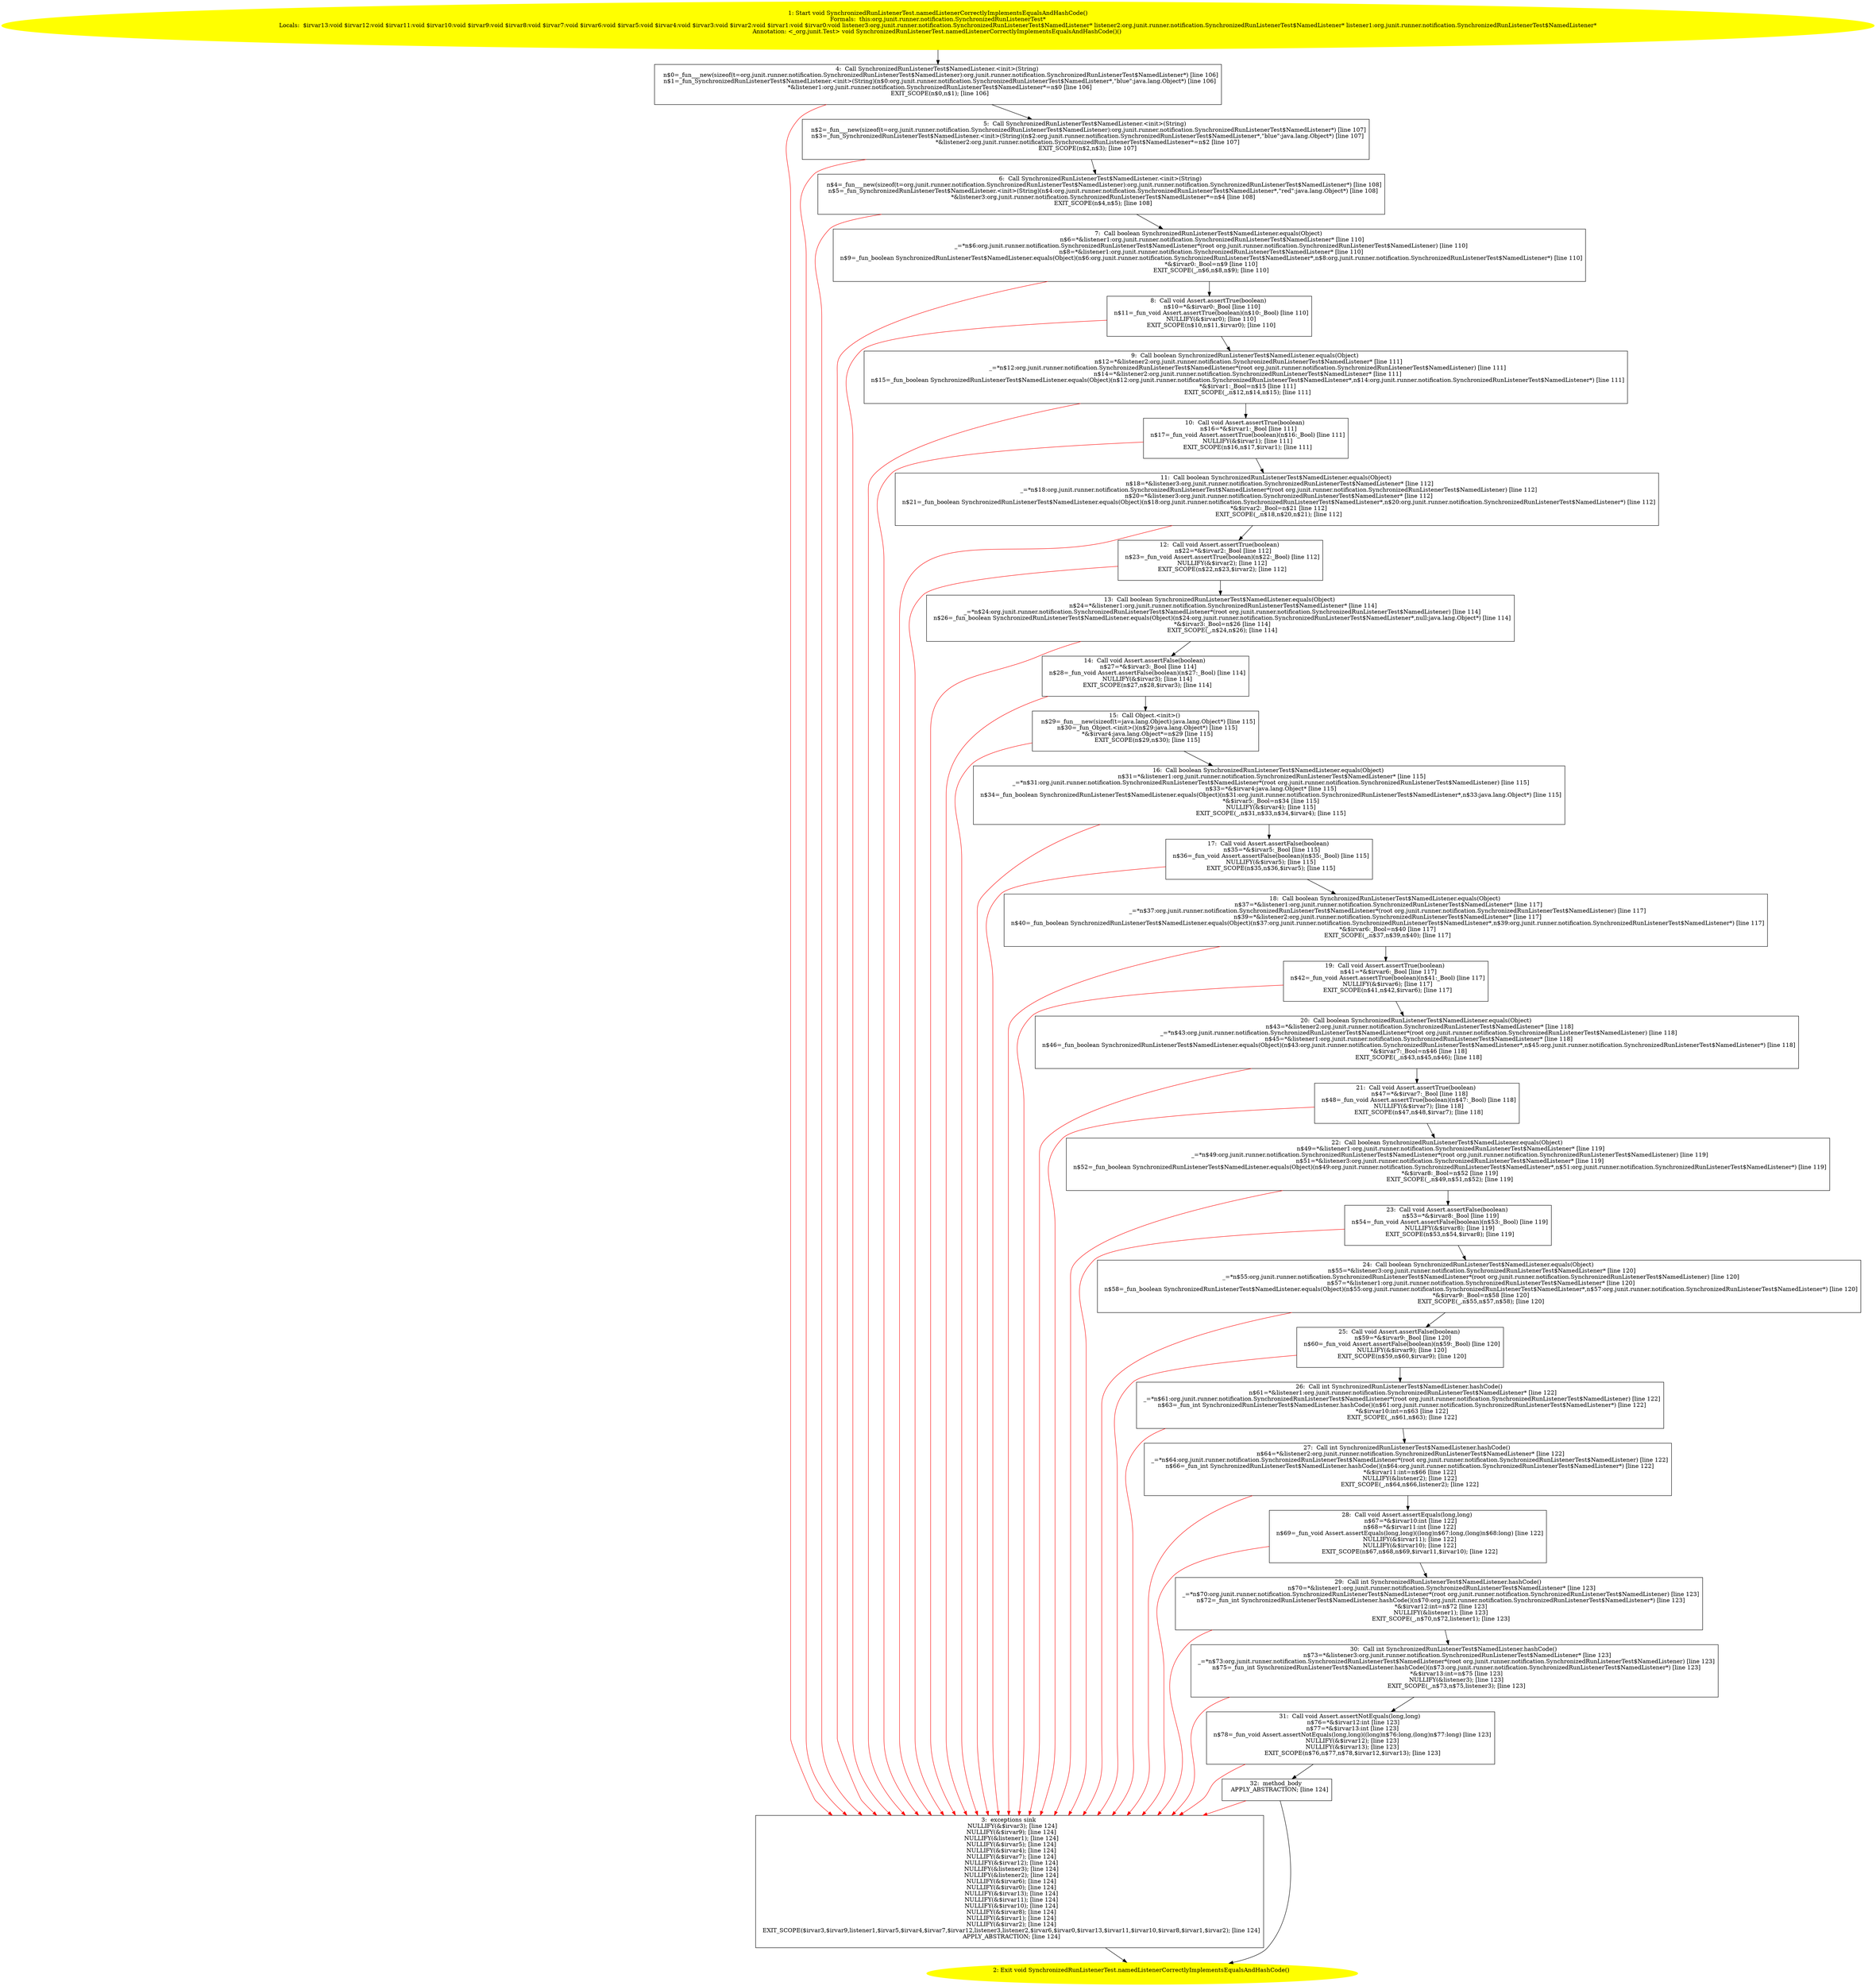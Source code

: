 /* @generated */
digraph cfg {
"org.junit.runner.notification.SynchronizedRunListenerTest.namedListenerCorrectlyImplementsEqualsAndH.4e1d506201a2927abd16179bfde2c75a_1" [label="1: Start void SynchronizedRunListenerTest.namedListenerCorrectlyImplementsEqualsAndHashCode()\nFormals:  this:org.junit.runner.notification.SynchronizedRunListenerTest*\nLocals:  $irvar13:void $irvar12:void $irvar11:void $irvar10:void $irvar9:void $irvar8:void $irvar7:void $irvar6:void $irvar5:void $irvar4:void $irvar3:void $irvar2:void $irvar1:void $irvar0:void listener3:org.junit.runner.notification.SynchronizedRunListenerTest$NamedListener* listener2:org.junit.runner.notification.SynchronizedRunListenerTest$NamedListener* listener1:org.junit.runner.notification.SynchronizedRunListenerTest$NamedListener*\nAnnotation: <_org.junit.Test> void SynchronizedRunListenerTest.namedListenerCorrectlyImplementsEqualsAndHashCode()() \n  " color=yellow style=filled]
	

	 "org.junit.runner.notification.SynchronizedRunListenerTest.namedListenerCorrectlyImplementsEqualsAndH.4e1d506201a2927abd16179bfde2c75a_1" -> "org.junit.runner.notification.SynchronizedRunListenerTest.namedListenerCorrectlyImplementsEqualsAndH.4e1d506201a2927abd16179bfde2c75a_4" ;
"org.junit.runner.notification.SynchronizedRunListenerTest.namedListenerCorrectlyImplementsEqualsAndH.4e1d506201a2927abd16179bfde2c75a_2" [label="2: Exit void SynchronizedRunListenerTest.namedListenerCorrectlyImplementsEqualsAndHashCode() \n  " color=yellow style=filled]
	

"org.junit.runner.notification.SynchronizedRunListenerTest.namedListenerCorrectlyImplementsEqualsAndH.4e1d506201a2927abd16179bfde2c75a_3" [label="3:  exceptions sink \n   NULLIFY(&$irvar3); [line 124]\n  NULLIFY(&$irvar9); [line 124]\n  NULLIFY(&listener1); [line 124]\n  NULLIFY(&$irvar5); [line 124]\n  NULLIFY(&$irvar4); [line 124]\n  NULLIFY(&$irvar7); [line 124]\n  NULLIFY(&$irvar12); [line 124]\n  NULLIFY(&listener3); [line 124]\n  NULLIFY(&listener2); [line 124]\n  NULLIFY(&$irvar6); [line 124]\n  NULLIFY(&$irvar0); [line 124]\n  NULLIFY(&$irvar13); [line 124]\n  NULLIFY(&$irvar11); [line 124]\n  NULLIFY(&$irvar10); [line 124]\n  NULLIFY(&$irvar8); [line 124]\n  NULLIFY(&$irvar1); [line 124]\n  NULLIFY(&$irvar2); [line 124]\n  EXIT_SCOPE($irvar3,$irvar9,listener1,$irvar5,$irvar4,$irvar7,$irvar12,listener3,listener2,$irvar6,$irvar0,$irvar13,$irvar11,$irvar10,$irvar8,$irvar1,$irvar2); [line 124]\n  APPLY_ABSTRACTION; [line 124]\n " shape="box"]
	

	 "org.junit.runner.notification.SynchronizedRunListenerTest.namedListenerCorrectlyImplementsEqualsAndH.4e1d506201a2927abd16179bfde2c75a_3" -> "org.junit.runner.notification.SynchronizedRunListenerTest.namedListenerCorrectlyImplementsEqualsAndH.4e1d506201a2927abd16179bfde2c75a_2" ;
"org.junit.runner.notification.SynchronizedRunListenerTest.namedListenerCorrectlyImplementsEqualsAndH.4e1d506201a2927abd16179bfde2c75a_4" [label="4:  Call SynchronizedRunListenerTest$NamedListener.<init>(String) \n   n$0=_fun___new(sizeof(t=org.junit.runner.notification.SynchronizedRunListenerTest$NamedListener):org.junit.runner.notification.SynchronizedRunListenerTest$NamedListener*) [line 106]\n  n$1=_fun_SynchronizedRunListenerTest$NamedListener.<init>(String)(n$0:org.junit.runner.notification.SynchronizedRunListenerTest$NamedListener*,\"blue\":java.lang.Object*) [line 106]\n  *&listener1:org.junit.runner.notification.SynchronizedRunListenerTest$NamedListener*=n$0 [line 106]\n  EXIT_SCOPE(n$0,n$1); [line 106]\n " shape="box"]
	

	 "org.junit.runner.notification.SynchronizedRunListenerTest.namedListenerCorrectlyImplementsEqualsAndH.4e1d506201a2927abd16179bfde2c75a_4" -> "org.junit.runner.notification.SynchronizedRunListenerTest.namedListenerCorrectlyImplementsEqualsAndH.4e1d506201a2927abd16179bfde2c75a_5" ;
	 "org.junit.runner.notification.SynchronizedRunListenerTest.namedListenerCorrectlyImplementsEqualsAndH.4e1d506201a2927abd16179bfde2c75a_4" -> "org.junit.runner.notification.SynchronizedRunListenerTest.namedListenerCorrectlyImplementsEqualsAndH.4e1d506201a2927abd16179bfde2c75a_3" [color="red" ];
"org.junit.runner.notification.SynchronizedRunListenerTest.namedListenerCorrectlyImplementsEqualsAndH.4e1d506201a2927abd16179bfde2c75a_5" [label="5:  Call SynchronizedRunListenerTest$NamedListener.<init>(String) \n   n$2=_fun___new(sizeof(t=org.junit.runner.notification.SynchronizedRunListenerTest$NamedListener):org.junit.runner.notification.SynchronizedRunListenerTest$NamedListener*) [line 107]\n  n$3=_fun_SynchronizedRunListenerTest$NamedListener.<init>(String)(n$2:org.junit.runner.notification.SynchronizedRunListenerTest$NamedListener*,\"blue\":java.lang.Object*) [line 107]\n  *&listener2:org.junit.runner.notification.SynchronizedRunListenerTest$NamedListener*=n$2 [line 107]\n  EXIT_SCOPE(n$2,n$3); [line 107]\n " shape="box"]
	

	 "org.junit.runner.notification.SynchronizedRunListenerTest.namedListenerCorrectlyImplementsEqualsAndH.4e1d506201a2927abd16179bfde2c75a_5" -> "org.junit.runner.notification.SynchronizedRunListenerTest.namedListenerCorrectlyImplementsEqualsAndH.4e1d506201a2927abd16179bfde2c75a_6" ;
	 "org.junit.runner.notification.SynchronizedRunListenerTest.namedListenerCorrectlyImplementsEqualsAndH.4e1d506201a2927abd16179bfde2c75a_5" -> "org.junit.runner.notification.SynchronizedRunListenerTest.namedListenerCorrectlyImplementsEqualsAndH.4e1d506201a2927abd16179bfde2c75a_3" [color="red" ];
"org.junit.runner.notification.SynchronizedRunListenerTest.namedListenerCorrectlyImplementsEqualsAndH.4e1d506201a2927abd16179bfde2c75a_6" [label="6:  Call SynchronizedRunListenerTest$NamedListener.<init>(String) \n   n$4=_fun___new(sizeof(t=org.junit.runner.notification.SynchronizedRunListenerTest$NamedListener):org.junit.runner.notification.SynchronizedRunListenerTest$NamedListener*) [line 108]\n  n$5=_fun_SynchronizedRunListenerTest$NamedListener.<init>(String)(n$4:org.junit.runner.notification.SynchronizedRunListenerTest$NamedListener*,\"red\":java.lang.Object*) [line 108]\n  *&listener3:org.junit.runner.notification.SynchronizedRunListenerTest$NamedListener*=n$4 [line 108]\n  EXIT_SCOPE(n$4,n$5); [line 108]\n " shape="box"]
	

	 "org.junit.runner.notification.SynchronizedRunListenerTest.namedListenerCorrectlyImplementsEqualsAndH.4e1d506201a2927abd16179bfde2c75a_6" -> "org.junit.runner.notification.SynchronizedRunListenerTest.namedListenerCorrectlyImplementsEqualsAndH.4e1d506201a2927abd16179bfde2c75a_7" ;
	 "org.junit.runner.notification.SynchronizedRunListenerTest.namedListenerCorrectlyImplementsEqualsAndH.4e1d506201a2927abd16179bfde2c75a_6" -> "org.junit.runner.notification.SynchronizedRunListenerTest.namedListenerCorrectlyImplementsEqualsAndH.4e1d506201a2927abd16179bfde2c75a_3" [color="red" ];
"org.junit.runner.notification.SynchronizedRunListenerTest.namedListenerCorrectlyImplementsEqualsAndH.4e1d506201a2927abd16179bfde2c75a_7" [label="7:  Call boolean SynchronizedRunListenerTest$NamedListener.equals(Object) \n   n$6=*&listener1:org.junit.runner.notification.SynchronizedRunListenerTest$NamedListener* [line 110]\n  _=*n$6:org.junit.runner.notification.SynchronizedRunListenerTest$NamedListener*(root org.junit.runner.notification.SynchronizedRunListenerTest$NamedListener) [line 110]\n  n$8=*&listener1:org.junit.runner.notification.SynchronizedRunListenerTest$NamedListener* [line 110]\n  n$9=_fun_boolean SynchronizedRunListenerTest$NamedListener.equals(Object)(n$6:org.junit.runner.notification.SynchronizedRunListenerTest$NamedListener*,n$8:org.junit.runner.notification.SynchronizedRunListenerTest$NamedListener*) [line 110]\n  *&$irvar0:_Bool=n$9 [line 110]\n  EXIT_SCOPE(_,n$6,n$8,n$9); [line 110]\n " shape="box"]
	

	 "org.junit.runner.notification.SynchronizedRunListenerTest.namedListenerCorrectlyImplementsEqualsAndH.4e1d506201a2927abd16179bfde2c75a_7" -> "org.junit.runner.notification.SynchronizedRunListenerTest.namedListenerCorrectlyImplementsEqualsAndH.4e1d506201a2927abd16179bfde2c75a_8" ;
	 "org.junit.runner.notification.SynchronizedRunListenerTest.namedListenerCorrectlyImplementsEqualsAndH.4e1d506201a2927abd16179bfde2c75a_7" -> "org.junit.runner.notification.SynchronizedRunListenerTest.namedListenerCorrectlyImplementsEqualsAndH.4e1d506201a2927abd16179bfde2c75a_3" [color="red" ];
"org.junit.runner.notification.SynchronizedRunListenerTest.namedListenerCorrectlyImplementsEqualsAndH.4e1d506201a2927abd16179bfde2c75a_8" [label="8:  Call void Assert.assertTrue(boolean) \n   n$10=*&$irvar0:_Bool [line 110]\n  n$11=_fun_void Assert.assertTrue(boolean)(n$10:_Bool) [line 110]\n  NULLIFY(&$irvar0); [line 110]\n  EXIT_SCOPE(n$10,n$11,$irvar0); [line 110]\n " shape="box"]
	

	 "org.junit.runner.notification.SynchronizedRunListenerTest.namedListenerCorrectlyImplementsEqualsAndH.4e1d506201a2927abd16179bfde2c75a_8" -> "org.junit.runner.notification.SynchronizedRunListenerTest.namedListenerCorrectlyImplementsEqualsAndH.4e1d506201a2927abd16179bfde2c75a_9" ;
	 "org.junit.runner.notification.SynchronizedRunListenerTest.namedListenerCorrectlyImplementsEqualsAndH.4e1d506201a2927abd16179bfde2c75a_8" -> "org.junit.runner.notification.SynchronizedRunListenerTest.namedListenerCorrectlyImplementsEqualsAndH.4e1d506201a2927abd16179bfde2c75a_3" [color="red" ];
"org.junit.runner.notification.SynchronizedRunListenerTest.namedListenerCorrectlyImplementsEqualsAndH.4e1d506201a2927abd16179bfde2c75a_9" [label="9:  Call boolean SynchronizedRunListenerTest$NamedListener.equals(Object) \n   n$12=*&listener2:org.junit.runner.notification.SynchronizedRunListenerTest$NamedListener* [line 111]\n  _=*n$12:org.junit.runner.notification.SynchronizedRunListenerTest$NamedListener*(root org.junit.runner.notification.SynchronizedRunListenerTest$NamedListener) [line 111]\n  n$14=*&listener2:org.junit.runner.notification.SynchronizedRunListenerTest$NamedListener* [line 111]\n  n$15=_fun_boolean SynchronizedRunListenerTest$NamedListener.equals(Object)(n$12:org.junit.runner.notification.SynchronizedRunListenerTest$NamedListener*,n$14:org.junit.runner.notification.SynchronizedRunListenerTest$NamedListener*) [line 111]\n  *&$irvar1:_Bool=n$15 [line 111]\n  EXIT_SCOPE(_,n$12,n$14,n$15); [line 111]\n " shape="box"]
	

	 "org.junit.runner.notification.SynchronizedRunListenerTest.namedListenerCorrectlyImplementsEqualsAndH.4e1d506201a2927abd16179bfde2c75a_9" -> "org.junit.runner.notification.SynchronizedRunListenerTest.namedListenerCorrectlyImplementsEqualsAndH.4e1d506201a2927abd16179bfde2c75a_10" ;
	 "org.junit.runner.notification.SynchronizedRunListenerTest.namedListenerCorrectlyImplementsEqualsAndH.4e1d506201a2927abd16179bfde2c75a_9" -> "org.junit.runner.notification.SynchronizedRunListenerTest.namedListenerCorrectlyImplementsEqualsAndH.4e1d506201a2927abd16179bfde2c75a_3" [color="red" ];
"org.junit.runner.notification.SynchronizedRunListenerTest.namedListenerCorrectlyImplementsEqualsAndH.4e1d506201a2927abd16179bfde2c75a_10" [label="10:  Call void Assert.assertTrue(boolean) \n   n$16=*&$irvar1:_Bool [line 111]\n  n$17=_fun_void Assert.assertTrue(boolean)(n$16:_Bool) [line 111]\n  NULLIFY(&$irvar1); [line 111]\n  EXIT_SCOPE(n$16,n$17,$irvar1); [line 111]\n " shape="box"]
	

	 "org.junit.runner.notification.SynchronizedRunListenerTest.namedListenerCorrectlyImplementsEqualsAndH.4e1d506201a2927abd16179bfde2c75a_10" -> "org.junit.runner.notification.SynchronizedRunListenerTest.namedListenerCorrectlyImplementsEqualsAndH.4e1d506201a2927abd16179bfde2c75a_11" ;
	 "org.junit.runner.notification.SynchronizedRunListenerTest.namedListenerCorrectlyImplementsEqualsAndH.4e1d506201a2927abd16179bfde2c75a_10" -> "org.junit.runner.notification.SynchronizedRunListenerTest.namedListenerCorrectlyImplementsEqualsAndH.4e1d506201a2927abd16179bfde2c75a_3" [color="red" ];
"org.junit.runner.notification.SynchronizedRunListenerTest.namedListenerCorrectlyImplementsEqualsAndH.4e1d506201a2927abd16179bfde2c75a_11" [label="11:  Call boolean SynchronizedRunListenerTest$NamedListener.equals(Object) \n   n$18=*&listener3:org.junit.runner.notification.SynchronizedRunListenerTest$NamedListener* [line 112]\n  _=*n$18:org.junit.runner.notification.SynchronizedRunListenerTest$NamedListener*(root org.junit.runner.notification.SynchronizedRunListenerTest$NamedListener) [line 112]\n  n$20=*&listener3:org.junit.runner.notification.SynchronizedRunListenerTest$NamedListener* [line 112]\n  n$21=_fun_boolean SynchronizedRunListenerTest$NamedListener.equals(Object)(n$18:org.junit.runner.notification.SynchronizedRunListenerTest$NamedListener*,n$20:org.junit.runner.notification.SynchronizedRunListenerTest$NamedListener*) [line 112]\n  *&$irvar2:_Bool=n$21 [line 112]\n  EXIT_SCOPE(_,n$18,n$20,n$21); [line 112]\n " shape="box"]
	

	 "org.junit.runner.notification.SynchronizedRunListenerTest.namedListenerCorrectlyImplementsEqualsAndH.4e1d506201a2927abd16179bfde2c75a_11" -> "org.junit.runner.notification.SynchronizedRunListenerTest.namedListenerCorrectlyImplementsEqualsAndH.4e1d506201a2927abd16179bfde2c75a_12" ;
	 "org.junit.runner.notification.SynchronizedRunListenerTest.namedListenerCorrectlyImplementsEqualsAndH.4e1d506201a2927abd16179bfde2c75a_11" -> "org.junit.runner.notification.SynchronizedRunListenerTest.namedListenerCorrectlyImplementsEqualsAndH.4e1d506201a2927abd16179bfde2c75a_3" [color="red" ];
"org.junit.runner.notification.SynchronizedRunListenerTest.namedListenerCorrectlyImplementsEqualsAndH.4e1d506201a2927abd16179bfde2c75a_12" [label="12:  Call void Assert.assertTrue(boolean) \n   n$22=*&$irvar2:_Bool [line 112]\n  n$23=_fun_void Assert.assertTrue(boolean)(n$22:_Bool) [line 112]\n  NULLIFY(&$irvar2); [line 112]\n  EXIT_SCOPE(n$22,n$23,$irvar2); [line 112]\n " shape="box"]
	

	 "org.junit.runner.notification.SynchronizedRunListenerTest.namedListenerCorrectlyImplementsEqualsAndH.4e1d506201a2927abd16179bfde2c75a_12" -> "org.junit.runner.notification.SynchronizedRunListenerTest.namedListenerCorrectlyImplementsEqualsAndH.4e1d506201a2927abd16179bfde2c75a_13" ;
	 "org.junit.runner.notification.SynchronizedRunListenerTest.namedListenerCorrectlyImplementsEqualsAndH.4e1d506201a2927abd16179bfde2c75a_12" -> "org.junit.runner.notification.SynchronizedRunListenerTest.namedListenerCorrectlyImplementsEqualsAndH.4e1d506201a2927abd16179bfde2c75a_3" [color="red" ];
"org.junit.runner.notification.SynchronizedRunListenerTest.namedListenerCorrectlyImplementsEqualsAndH.4e1d506201a2927abd16179bfde2c75a_13" [label="13:  Call boolean SynchronizedRunListenerTest$NamedListener.equals(Object) \n   n$24=*&listener1:org.junit.runner.notification.SynchronizedRunListenerTest$NamedListener* [line 114]\n  _=*n$24:org.junit.runner.notification.SynchronizedRunListenerTest$NamedListener*(root org.junit.runner.notification.SynchronizedRunListenerTest$NamedListener) [line 114]\n  n$26=_fun_boolean SynchronizedRunListenerTest$NamedListener.equals(Object)(n$24:org.junit.runner.notification.SynchronizedRunListenerTest$NamedListener*,null:java.lang.Object*) [line 114]\n  *&$irvar3:_Bool=n$26 [line 114]\n  EXIT_SCOPE(_,n$24,n$26); [line 114]\n " shape="box"]
	

	 "org.junit.runner.notification.SynchronizedRunListenerTest.namedListenerCorrectlyImplementsEqualsAndH.4e1d506201a2927abd16179bfde2c75a_13" -> "org.junit.runner.notification.SynchronizedRunListenerTest.namedListenerCorrectlyImplementsEqualsAndH.4e1d506201a2927abd16179bfde2c75a_14" ;
	 "org.junit.runner.notification.SynchronizedRunListenerTest.namedListenerCorrectlyImplementsEqualsAndH.4e1d506201a2927abd16179bfde2c75a_13" -> "org.junit.runner.notification.SynchronizedRunListenerTest.namedListenerCorrectlyImplementsEqualsAndH.4e1d506201a2927abd16179bfde2c75a_3" [color="red" ];
"org.junit.runner.notification.SynchronizedRunListenerTest.namedListenerCorrectlyImplementsEqualsAndH.4e1d506201a2927abd16179bfde2c75a_14" [label="14:  Call void Assert.assertFalse(boolean) \n   n$27=*&$irvar3:_Bool [line 114]\n  n$28=_fun_void Assert.assertFalse(boolean)(n$27:_Bool) [line 114]\n  NULLIFY(&$irvar3); [line 114]\n  EXIT_SCOPE(n$27,n$28,$irvar3); [line 114]\n " shape="box"]
	

	 "org.junit.runner.notification.SynchronizedRunListenerTest.namedListenerCorrectlyImplementsEqualsAndH.4e1d506201a2927abd16179bfde2c75a_14" -> "org.junit.runner.notification.SynchronizedRunListenerTest.namedListenerCorrectlyImplementsEqualsAndH.4e1d506201a2927abd16179bfde2c75a_15" ;
	 "org.junit.runner.notification.SynchronizedRunListenerTest.namedListenerCorrectlyImplementsEqualsAndH.4e1d506201a2927abd16179bfde2c75a_14" -> "org.junit.runner.notification.SynchronizedRunListenerTest.namedListenerCorrectlyImplementsEqualsAndH.4e1d506201a2927abd16179bfde2c75a_3" [color="red" ];
"org.junit.runner.notification.SynchronizedRunListenerTest.namedListenerCorrectlyImplementsEqualsAndH.4e1d506201a2927abd16179bfde2c75a_15" [label="15:  Call Object.<init>() \n   n$29=_fun___new(sizeof(t=java.lang.Object):java.lang.Object*) [line 115]\n  n$30=_fun_Object.<init>()(n$29:java.lang.Object*) [line 115]\n  *&$irvar4:java.lang.Object*=n$29 [line 115]\n  EXIT_SCOPE(n$29,n$30); [line 115]\n " shape="box"]
	

	 "org.junit.runner.notification.SynchronizedRunListenerTest.namedListenerCorrectlyImplementsEqualsAndH.4e1d506201a2927abd16179bfde2c75a_15" -> "org.junit.runner.notification.SynchronizedRunListenerTest.namedListenerCorrectlyImplementsEqualsAndH.4e1d506201a2927abd16179bfde2c75a_16" ;
	 "org.junit.runner.notification.SynchronizedRunListenerTest.namedListenerCorrectlyImplementsEqualsAndH.4e1d506201a2927abd16179bfde2c75a_15" -> "org.junit.runner.notification.SynchronizedRunListenerTest.namedListenerCorrectlyImplementsEqualsAndH.4e1d506201a2927abd16179bfde2c75a_3" [color="red" ];
"org.junit.runner.notification.SynchronizedRunListenerTest.namedListenerCorrectlyImplementsEqualsAndH.4e1d506201a2927abd16179bfde2c75a_16" [label="16:  Call boolean SynchronizedRunListenerTest$NamedListener.equals(Object) \n   n$31=*&listener1:org.junit.runner.notification.SynchronizedRunListenerTest$NamedListener* [line 115]\n  _=*n$31:org.junit.runner.notification.SynchronizedRunListenerTest$NamedListener*(root org.junit.runner.notification.SynchronizedRunListenerTest$NamedListener) [line 115]\n  n$33=*&$irvar4:java.lang.Object* [line 115]\n  n$34=_fun_boolean SynchronizedRunListenerTest$NamedListener.equals(Object)(n$31:org.junit.runner.notification.SynchronizedRunListenerTest$NamedListener*,n$33:java.lang.Object*) [line 115]\n  *&$irvar5:_Bool=n$34 [line 115]\n  NULLIFY(&$irvar4); [line 115]\n  EXIT_SCOPE(_,n$31,n$33,n$34,$irvar4); [line 115]\n " shape="box"]
	

	 "org.junit.runner.notification.SynchronizedRunListenerTest.namedListenerCorrectlyImplementsEqualsAndH.4e1d506201a2927abd16179bfde2c75a_16" -> "org.junit.runner.notification.SynchronizedRunListenerTest.namedListenerCorrectlyImplementsEqualsAndH.4e1d506201a2927abd16179bfde2c75a_17" ;
	 "org.junit.runner.notification.SynchronizedRunListenerTest.namedListenerCorrectlyImplementsEqualsAndH.4e1d506201a2927abd16179bfde2c75a_16" -> "org.junit.runner.notification.SynchronizedRunListenerTest.namedListenerCorrectlyImplementsEqualsAndH.4e1d506201a2927abd16179bfde2c75a_3" [color="red" ];
"org.junit.runner.notification.SynchronizedRunListenerTest.namedListenerCorrectlyImplementsEqualsAndH.4e1d506201a2927abd16179bfde2c75a_17" [label="17:  Call void Assert.assertFalse(boolean) \n   n$35=*&$irvar5:_Bool [line 115]\n  n$36=_fun_void Assert.assertFalse(boolean)(n$35:_Bool) [line 115]\n  NULLIFY(&$irvar5); [line 115]\n  EXIT_SCOPE(n$35,n$36,$irvar5); [line 115]\n " shape="box"]
	

	 "org.junit.runner.notification.SynchronizedRunListenerTest.namedListenerCorrectlyImplementsEqualsAndH.4e1d506201a2927abd16179bfde2c75a_17" -> "org.junit.runner.notification.SynchronizedRunListenerTest.namedListenerCorrectlyImplementsEqualsAndH.4e1d506201a2927abd16179bfde2c75a_18" ;
	 "org.junit.runner.notification.SynchronizedRunListenerTest.namedListenerCorrectlyImplementsEqualsAndH.4e1d506201a2927abd16179bfde2c75a_17" -> "org.junit.runner.notification.SynchronizedRunListenerTest.namedListenerCorrectlyImplementsEqualsAndH.4e1d506201a2927abd16179bfde2c75a_3" [color="red" ];
"org.junit.runner.notification.SynchronizedRunListenerTest.namedListenerCorrectlyImplementsEqualsAndH.4e1d506201a2927abd16179bfde2c75a_18" [label="18:  Call boolean SynchronizedRunListenerTest$NamedListener.equals(Object) \n   n$37=*&listener1:org.junit.runner.notification.SynchronizedRunListenerTest$NamedListener* [line 117]\n  _=*n$37:org.junit.runner.notification.SynchronizedRunListenerTest$NamedListener*(root org.junit.runner.notification.SynchronizedRunListenerTest$NamedListener) [line 117]\n  n$39=*&listener2:org.junit.runner.notification.SynchronizedRunListenerTest$NamedListener* [line 117]\n  n$40=_fun_boolean SynchronizedRunListenerTest$NamedListener.equals(Object)(n$37:org.junit.runner.notification.SynchronizedRunListenerTest$NamedListener*,n$39:org.junit.runner.notification.SynchronizedRunListenerTest$NamedListener*) [line 117]\n  *&$irvar6:_Bool=n$40 [line 117]\n  EXIT_SCOPE(_,n$37,n$39,n$40); [line 117]\n " shape="box"]
	

	 "org.junit.runner.notification.SynchronizedRunListenerTest.namedListenerCorrectlyImplementsEqualsAndH.4e1d506201a2927abd16179bfde2c75a_18" -> "org.junit.runner.notification.SynchronizedRunListenerTest.namedListenerCorrectlyImplementsEqualsAndH.4e1d506201a2927abd16179bfde2c75a_19" ;
	 "org.junit.runner.notification.SynchronizedRunListenerTest.namedListenerCorrectlyImplementsEqualsAndH.4e1d506201a2927abd16179bfde2c75a_18" -> "org.junit.runner.notification.SynchronizedRunListenerTest.namedListenerCorrectlyImplementsEqualsAndH.4e1d506201a2927abd16179bfde2c75a_3" [color="red" ];
"org.junit.runner.notification.SynchronizedRunListenerTest.namedListenerCorrectlyImplementsEqualsAndH.4e1d506201a2927abd16179bfde2c75a_19" [label="19:  Call void Assert.assertTrue(boolean) \n   n$41=*&$irvar6:_Bool [line 117]\n  n$42=_fun_void Assert.assertTrue(boolean)(n$41:_Bool) [line 117]\n  NULLIFY(&$irvar6); [line 117]\n  EXIT_SCOPE(n$41,n$42,$irvar6); [line 117]\n " shape="box"]
	

	 "org.junit.runner.notification.SynchronizedRunListenerTest.namedListenerCorrectlyImplementsEqualsAndH.4e1d506201a2927abd16179bfde2c75a_19" -> "org.junit.runner.notification.SynchronizedRunListenerTest.namedListenerCorrectlyImplementsEqualsAndH.4e1d506201a2927abd16179bfde2c75a_20" ;
	 "org.junit.runner.notification.SynchronizedRunListenerTest.namedListenerCorrectlyImplementsEqualsAndH.4e1d506201a2927abd16179bfde2c75a_19" -> "org.junit.runner.notification.SynchronizedRunListenerTest.namedListenerCorrectlyImplementsEqualsAndH.4e1d506201a2927abd16179bfde2c75a_3" [color="red" ];
"org.junit.runner.notification.SynchronizedRunListenerTest.namedListenerCorrectlyImplementsEqualsAndH.4e1d506201a2927abd16179bfde2c75a_20" [label="20:  Call boolean SynchronizedRunListenerTest$NamedListener.equals(Object) \n   n$43=*&listener2:org.junit.runner.notification.SynchronizedRunListenerTest$NamedListener* [line 118]\n  _=*n$43:org.junit.runner.notification.SynchronizedRunListenerTest$NamedListener*(root org.junit.runner.notification.SynchronizedRunListenerTest$NamedListener) [line 118]\n  n$45=*&listener1:org.junit.runner.notification.SynchronizedRunListenerTest$NamedListener* [line 118]\n  n$46=_fun_boolean SynchronizedRunListenerTest$NamedListener.equals(Object)(n$43:org.junit.runner.notification.SynchronizedRunListenerTest$NamedListener*,n$45:org.junit.runner.notification.SynchronizedRunListenerTest$NamedListener*) [line 118]\n  *&$irvar7:_Bool=n$46 [line 118]\n  EXIT_SCOPE(_,n$43,n$45,n$46); [line 118]\n " shape="box"]
	

	 "org.junit.runner.notification.SynchronizedRunListenerTest.namedListenerCorrectlyImplementsEqualsAndH.4e1d506201a2927abd16179bfde2c75a_20" -> "org.junit.runner.notification.SynchronizedRunListenerTest.namedListenerCorrectlyImplementsEqualsAndH.4e1d506201a2927abd16179bfde2c75a_21" ;
	 "org.junit.runner.notification.SynchronizedRunListenerTest.namedListenerCorrectlyImplementsEqualsAndH.4e1d506201a2927abd16179bfde2c75a_20" -> "org.junit.runner.notification.SynchronizedRunListenerTest.namedListenerCorrectlyImplementsEqualsAndH.4e1d506201a2927abd16179bfde2c75a_3" [color="red" ];
"org.junit.runner.notification.SynchronizedRunListenerTest.namedListenerCorrectlyImplementsEqualsAndH.4e1d506201a2927abd16179bfde2c75a_21" [label="21:  Call void Assert.assertTrue(boolean) \n   n$47=*&$irvar7:_Bool [line 118]\n  n$48=_fun_void Assert.assertTrue(boolean)(n$47:_Bool) [line 118]\n  NULLIFY(&$irvar7); [line 118]\n  EXIT_SCOPE(n$47,n$48,$irvar7); [line 118]\n " shape="box"]
	

	 "org.junit.runner.notification.SynchronizedRunListenerTest.namedListenerCorrectlyImplementsEqualsAndH.4e1d506201a2927abd16179bfde2c75a_21" -> "org.junit.runner.notification.SynchronizedRunListenerTest.namedListenerCorrectlyImplementsEqualsAndH.4e1d506201a2927abd16179bfde2c75a_22" ;
	 "org.junit.runner.notification.SynchronizedRunListenerTest.namedListenerCorrectlyImplementsEqualsAndH.4e1d506201a2927abd16179bfde2c75a_21" -> "org.junit.runner.notification.SynchronizedRunListenerTest.namedListenerCorrectlyImplementsEqualsAndH.4e1d506201a2927abd16179bfde2c75a_3" [color="red" ];
"org.junit.runner.notification.SynchronizedRunListenerTest.namedListenerCorrectlyImplementsEqualsAndH.4e1d506201a2927abd16179bfde2c75a_22" [label="22:  Call boolean SynchronizedRunListenerTest$NamedListener.equals(Object) \n   n$49=*&listener1:org.junit.runner.notification.SynchronizedRunListenerTest$NamedListener* [line 119]\n  _=*n$49:org.junit.runner.notification.SynchronizedRunListenerTest$NamedListener*(root org.junit.runner.notification.SynchronizedRunListenerTest$NamedListener) [line 119]\n  n$51=*&listener3:org.junit.runner.notification.SynchronizedRunListenerTest$NamedListener* [line 119]\n  n$52=_fun_boolean SynchronizedRunListenerTest$NamedListener.equals(Object)(n$49:org.junit.runner.notification.SynchronizedRunListenerTest$NamedListener*,n$51:org.junit.runner.notification.SynchronizedRunListenerTest$NamedListener*) [line 119]\n  *&$irvar8:_Bool=n$52 [line 119]\n  EXIT_SCOPE(_,n$49,n$51,n$52); [line 119]\n " shape="box"]
	

	 "org.junit.runner.notification.SynchronizedRunListenerTest.namedListenerCorrectlyImplementsEqualsAndH.4e1d506201a2927abd16179bfde2c75a_22" -> "org.junit.runner.notification.SynchronizedRunListenerTest.namedListenerCorrectlyImplementsEqualsAndH.4e1d506201a2927abd16179bfde2c75a_23" ;
	 "org.junit.runner.notification.SynchronizedRunListenerTest.namedListenerCorrectlyImplementsEqualsAndH.4e1d506201a2927abd16179bfde2c75a_22" -> "org.junit.runner.notification.SynchronizedRunListenerTest.namedListenerCorrectlyImplementsEqualsAndH.4e1d506201a2927abd16179bfde2c75a_3" [color="red" ];
"org.junit.runner.notification.SynchronizedRunListenerTest.namedListenerCorrectlyImplementsEqualsAndH.4e1d506201a2927abd16179bfde2c75a_23" [label="23:  Call void Assert.assertFalse(boolean) \n   n$53=*&$irvar8:_Bool [line 119]\n  n$54=_fun_void Assert.assertFalse(boolean)(n$53:_Bool) [line 119]\n  NULLIFY(&$irvar8); [line 119]\n  EXIT_SCOPE(n$53,n$54,$irvar8); [line 119]\n " shape="box"]
	

	 "org.junit.runner.notification.SynchronizedRunListenerTest.namedListenerCorrectlyImplementsEqualsAndH.4e1d506201a2927abd16179bfde2c75a_23" -> "org.junit.runner.notification.SynchronizedRunListenerTest.namedListenerCorrectlyImplementsEqualsAndH.4e1d506201a2927abd16179bfde2c75a_24" ;
	 "org.junit.runner.notification.SynchronizedRunListenerTest.namedListenerCorrectlyImplementsEqualsAndH.4e1d506201a2927abd16179bfde2c75a_23" -> "org.junit.runner.notification.SynchronizedRunListenerTest.namedListenerCorrectlyImplementsEqualsAndH.4e1d506201a2927abd16179bfde2c75a_3" [color="red" ];
"org.junit.runner.notification.SynchronizedRunListenerTest.namedListenerCorrectlyImplementsEqualsAndH.4e1d506201a2927abd16179bfde2c75a_24" [label="24:  Call boolean SynchronizedRunListenerTest$NamedListener.equals(Object) \n   n$55=*&listener3:org.junit.runner.notification.SynchronizedRunListenerTest$NamedListener* [line 120]\n  _=*n$55:org.junit.runner.notification.SynchronizedRunListenerTest$NamedListener*(root org.junit.runner.notification.SynchronizedRunListenerTest$NamedListener) [line 120]\n  n$57=*&listener1:org.junit.runner.notification.SynchronizedRunListenerTest$NamedListener* [line 120]\n  n$58=_fun_boolean SynchronizedRunListenerTest$NamedListener.equals(Object)(n$55:org.junit.runner.notification.SynchronizedRunListenerTest$NamedListener*,n$57:org.junit.runner.notification.SynchronizedRunListenerTest$NamedListener*) [line 120]\n  *&$irvar9:_Bool=n$58 [line 120]\n  EXIT_SCOPE(_,n$55,n$57,n$58); [line 120]\n " shape="box"]
	

	 "org.junit.runner.notification.SynchronizedRunListenerTest.namedListenerCorrectlyImplementsEqualsAndH.4e1d506201a2927abd16179bfde2c75a_24" -> "org.junit.runner.notification.SynchronizedRunListenerTest.namedListenerCorrectlyImplementsEqualsAndH.4e1d506201a2927abd16179bfde2c75a_25" ;
	 "org.junit.runner.notification.SynchronizedRunListenerTest.namedListenerCorrectlyImplementsEqualsAndH.4e1d506201a2927abd16179bfde2c75a_24" -> "org.junit.runner.notification.SynchronizedRunListenerTest.namedListenerCorrectlyImplementsEqualsAndH.4e1d506201a2927abd16179bfde2c75a_3" [color="red" ];
"org.junit.runner.notification.SynchronizedRunListenerTest.namedListenerCorrectlyImplementsEqualsAndH.4e1d506201a2927abd16179bfde2c75a_25" [label="25:  Call void Assert.assertFalse(boolean) \n   n$59=*&$irvar9:_Bool [line 120]\n  n$60=_fun_void Assert.assertFalse(boolean)(n$59:_Bool) [line 120]\n  NULLIFY(&$irvar9); [line 120]\n  EXIT_SCOPE(n$59,n$60,$irvar9); [line 120]\n " shape="box"]
	

	 "org.junit.runner.notification.SynchronizedRunListenerTest.namedListenerCorrectlyImplementsEqualsAndH.4e1d506201a2927abd16179bfde2c75a_25" -> "org.junit.runner.notification.SynchronizedRunListenerTest.namedListenerCorrectlyImplementsEqualsAndH.4e1d506201a2927abd16179bfde2c75a_26" ;
	 "org.junit.runner.notification.SynchronizedRunListenerTest.namedListenerCorrectlyImplementsEqualsAndH.4e1d506201a2927abd16179bfde2c75a_25" -> "org.junit.runner.notification.SynchronizedRunListenerTest.namedListenerCorrectlyImplementsEqualsAndH.4e1d506201a2927abd16179bfde2c75a_3" [color="red" ];
"org.junit.runner.notification.SynchronizedRunListenerTest.namedListenerCorrectlyImplementsEqualsAndH.4e1d506201a2927abd16179bfde2c75a_26" [label="26:  Call int SynchronizedRunListenerTest$NamedListener.hashCode() \n   n$61=*&listener1:org.junit.runner.notification.SynchronizedRunListenerTest$NamedListener* [line 122]\n  _=*n$61:org.junit.runner.notification.SynchronizedRunListenerTest$NamedListener*(root org.junit.runner.notification.SynchronizedRunListenerTest$NamedListener) [line 122]\n  n$63=_fun_int SynchronizedRunListenerTest$NamedListener.hashCode()(n$61:org.junit.runner.notification.SynchronizedRunListenerTest$NamedListener*) [line 122]\n  *&$irvar10:int=n$63 [line 122]\n  EXIT_SCOPE(_,n$61,n$63); [line 122]\n " shape="box"]
	

	 "org.junit.runner.notification.SynchronizedRunListenerTest.namedListenerCorrectlyImplementsEqualsAndH.4e1d506201a2927abd16179bfde2c75a_26" -> "org.junit.runner.notification.SynchronizedRunListenerTest.namedListenerCorrectlyImplementsEqualsAndH.4e1d506201a2927abd16179bfde2c75a_27" ;
	 "org.junit.runner.notification.SynchronizedRunListenerTest.namedListenerCorrectlyImplementsEqualsAndH.4e1d506201a2927abd16179bfde2c75a_26" -> "org.junit.runner.notification.SynchronizedRunListenerTest.namedListenerCorrectlyImplementsEqualsAndH.4e1d506201a2927abd16179bfde2c75a_3" [color="red" ];
"org.junit.runner.notification.SynchronizedRunListenerTest.namedListenerCorrectlyImplementsEqualsAndH.4e1d506201a2927abd16179bfde2c75a_27" [label="27:  Call int SynchronizedRunListenerTest$NamedListener.hashCode() \n   n$64=*&listener2:org.junit.runner.notification.SynchronizedRunListenerTest$NamedListener* [line 122]\n  _=*n$64:org.junit.runner.notification.SynchronizedRunListenerTest$NamedListener*(root org.junit.runner.notification.SynchronizedRunListenerTest$NamedListener) [line 122]\n  n$66=_fun_int SynchronizedRunListenerTest$NamedListener.hashCode()(n$64:org.junit.runner.notification.SynchronizedRunListenerTest$NamedListener*) [line 122]\n  *&$irvar11:int=n$66 [line 122]\n  NULLIFY(&listener2); [line 122]\n  EXIT_SCOPE(_,n$64,n$66,listener2); [line 122]\n " shape="box"]
	

	 "org.junit.runner.notification.SynchronizedRunListenerTest.namedListenerCorrectlyImplementsEqualsAndH.4e1d506201a2927abd16179bfde2c75a_27" -> "org.junit.runner.notification.SynchronizedRunListenerTest.namedListenerCorrectlyImplementsEqualsAndH.4e1d506201a2927abd16179bfde2c75a_28" ;
	 "org.junit.runner.notification.SynchronizedRunListenerTest.namedListenerCorrectlyImplementsEqualsAndH.4e1d506201a2927abd16179bfde2c75a_27" -> "org.junit.runner.notification.SynchronizedRunListenerTest.namedListenerCorrectlyImplementsEqualsAndH.4e1d506201a2927abd16179bfde2c75a_3" [color="red" ];
"org.junit.runner.notification.SynchronizedRunListenerTest.namedListenerCorrectlyImplementsEqualsAndH.4e1d506201a2927abd16179bfde2c75a_28" [label="28:  Call void Assert.assertEquals(long,long) \n   n$67=*&$irvar10:int [line 122]\n  n$68=*&$irvar11:int [line 122]\n  n$69=_fun_void Assert.assertEquals(long,long)((long)n$67:long,(long)n$68:long) [line 122]\n  NULLIFY(&$irvar11); [line 122]\n  NULLIFY(&$irvar10); [line 122]\n  EXIT_SCOPE(n$67,n$68,n$69,$irvar11,$irvar10); [line 122]\n " shape="box"]
	

	 "org.junit.runner.notification.SynchronizedRunListenerTest.namedListenerCorrectlyImplementsEqualsAndH.4e1d506201a2927abd16179bfde2c75a_28" -> "org.junit.runner.notification.SynchronizedRunListenerTest.namedListenerCorrectlyImplementsEqualsAndH.4e1d506201a2927abd16179bfde2c75a_29" ;
	 "org.junit.runner.notification.SynchronizedRunListenerTest.namedListenerCorrectlyImplementsEqualsAndH.4e1d506201a2927abd16179bfde2c75a_28" -> "org.junit.runner.notification.SynchronizedRunListenerTest.namedListenerCorrectlyImplementsEqualsAndH.4e1d506201a2927abd16179bfde2c75a_3" [color="red" ];
"org.junit.runner.notification.SynchronizedRunListenerTest.namedListenerCorrectlyImplementsEqualsAndH.4e1d506201a2927abd16179bfde2c75a_29" [label="29:  Call int SynchronizedRunListenerTest$NamedListener.hashCode() \n   n$70=*&listener1:org.junit.runner.notification.SynchronizedRunListenerTest$NamedListener* [line 123]\n  _=*n$70:org.junit.runner.notification.SynchronizedRunListenerTest$NamedListener*(root org.junit.runner.notification.SynchronizedRunListenerTest$NamedListener) [line 123]\n  n$72=_fun_int SynchronizedRunListenerTest$NamedListener.hashCode()(n$70:org.junit.runner.notification.SynchronizedRunListenerTest$NamedListener*) [line 123]\n  *&$irvar12:int=n$72 [line 123]\n  NULLIFY(&listener1); [line 123]\n  EXIT_SCOPE(_,n$70,n$72,listener1); [line 123]\n " shape="box"]
	

	 "org.junit.runner.notification.SynchronizedRunListenerTest.namedListenerCorrectlyImplementsEqualsAndH.4e1d506201a2927abd16179bfde2c75a_29" -> "org.junit.runner.notification.SynchronizedRunListenerTest.namedListenerCorrectlyImplementsEqualsAndH.4e1d506201a2927abd16179bfde2c75a_30" ;
	 "org.junit.runner.notification.SynchronizedRunListenerTest.namedListenerCorrectlyImplementsEqualsAndH.4e1d506201a2927abd16179bfde2c75a_29" -> "org.junit.runner.notification.SynchronizedRunListenerTest.namedListenerCorrectlyImplementsEqualsAndH.4e1d506201a2927abd16179bfde2c75a_3" [color="red" ];
"org.junit.runner.notification.SynchronizedRunListenerTest.namedListenerCorrectlyImplementsEqualsAndH.4e1d506201a2927abd16179bfde2c75a_30" [label="30:  Call int SynchronizedRunListenerTest$NamedListener.hashCode() \n   n$73=*&listener3:org.junit.runner.notification.SynchronizedRunListenerTest$NamedListener* [line 123]\n  _=*n$73:org.junit.runner.notification.SynchronizedRunListenerTest$NamedListener*(root org.junit.runner.notification.SynchronizedRunListenerTest$NamedListener) [line 123]\n  n$75=_fun_int SynchronizedRunListenerTest$NamedListener.hashCode()(n$73:org.junit.runner.notification.SynchronizedRunListenerTest$NamedListener*) [line 123]\n  *&$irvar13:int=n$75 [line 123]\n  NULLIFY(&listener3); [line 123]\n  EXIT_SCOPE(_,n$73,n$75,listener3); [line 123]\n " shape="box"]
	

	 "org.junit.runner.notification.SynchronizedRunListenerTest.namedListenerCorrectlyImplementsEqualsAndH.4e1d506201a2927abd16179bfde2c75a_30" -> "org.junit.runner.notification.SynchronizedRunListenerTest.namedListenerCorrectlyImplementsEqualsAndH.4e1d506201a2927abd16179bfde2c75a_31" ;
	 "org.junit.runner.notification.SynchronizedRunListenerTest.namedListenerCorrectlyImplementsEqualsAndH.4e1d506201a2927abd16179bfde2c75a_30" -> "org.junit.runner.notification.SynchronizedRunListenerTest.namedListenerCorrectlyImplementsEqualsAndH.4e1d506201a2927abd16179bfde2c75a_3" [color="red" ];
"org.junit.runner.notification.SynchronizedRunListenerTest.namedListenerCorrectlyImplementsEqualsAndH.4e1d506201a2927abd16179bfde2c75a_31" [label="31:  Call void Assert.assertNotEquals(long,long) \n   n$76=*&$irvar12:int [line 123]\n  n$77=*&$irvar13:int [line 123]\n  n$78=_fun_void Assert.assertNotEquals(long,long)((long)n$76:long,(long)n$77:long) [line 123]\n  NULLIFY(&$irvar12); [line 123]\n  NULLIFY(&$irvar13); [line 123]\n  EXIT_SCOPE(n$76,n$77,n$78,$irvar12,$irvar13); [line 123]\n " shape="box"]
	

	 "org.junit.runner.notification.SynchronizedRunListenerTest.namedListenerCorrectlyImplementsEqualsAndH.4e1d506201a2927abd16179bfde2c75a_31" -> "org.junit.runner.notification.SynchronizedRunListenerTest.namedListenerCorrectlyImplementsEqualsAndH.4e1d506201a2927abd16179bfde2c75a_32" ;
	 "org.junit.runner.notification.SynchronizedRunListenerTest.namedListenerCorrectlyImplementsEqualsAndH.4e1d506201a2927abd16179bfde2c75a_31" -> "org.junit.runner.notification.SynchronizedRunListenerTest.namedListenerCorrectlyImplementsEqualsAndH.4e1d506201a2927abd16179bfde2c75a_3" [color="red" ];
"org.junit.runner.notification.SynchronizedRunListenerTest.namedListenerCorrectlyImplementsEqualsAndH.4e1d506201a2927abd16179bfde2c75a_32" [label="32:  method_body \n   APPLY_ABSTRACTION; [line 124]\n " shape="box"]
	

	 "org.junit.runner.notification.SynchronizedRunListenerTest.namedListenerCorrectlyImplementsEqualsAndH.4e1d506201a2927abd16179bfde2c75a_32" -> "org.junit.runner.notification.SynchronizedRunListenerTest.namedListenerCorrectlyImplementsEqualsAndH.4e1d506201a2927abd16179bfde2c75a_2" ;
	 "org.junit.runner.notification.SynchronizedRunListenerTest.namedListenerCorrectlyImplementsEqualsAndH.4e1d506201a2927abd16179bfde2c75a_32" -> "org.junit.runner.notification.SynchronizedRunListenerTest.namedListenerCorrectlyImplementsEqualsAndH.4e1d506201a2927abd16179bfde2c75a_3" [color="red" ];
}
